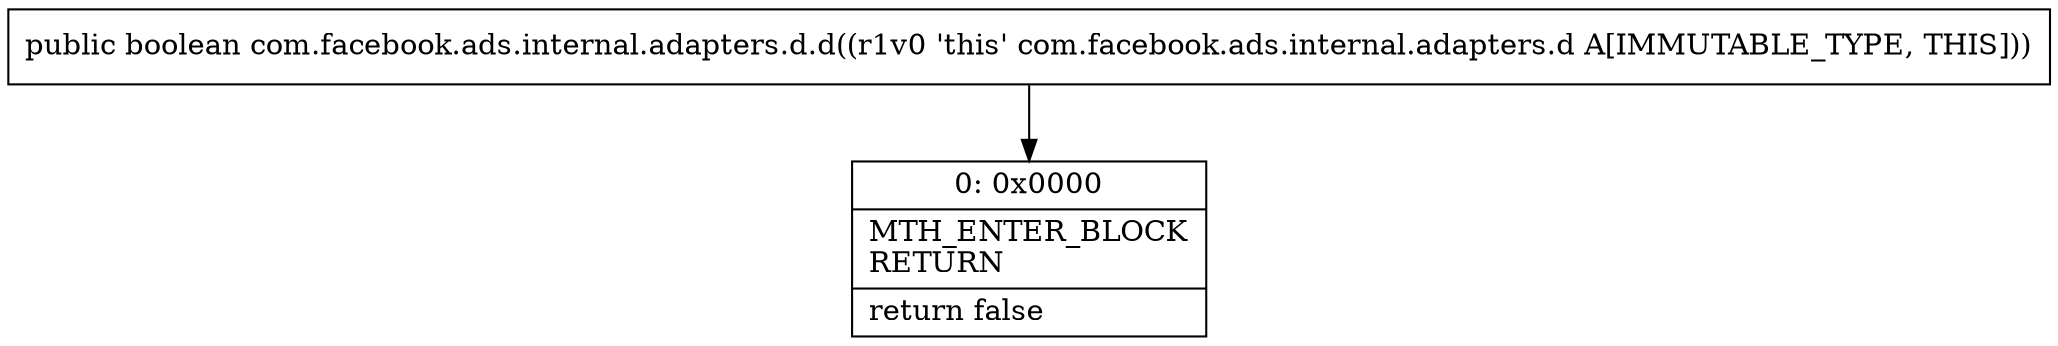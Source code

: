digraph "CFG forcom.facebook.ads.internal.adapters.d.d()Z" {
Node_0 [shape=record,label="{0\:\ 0x0000|MTH_ENTER_BLOCK\lRETURN\l|return false\l}"];
MethodNode[shape=record,label="{public boolean com.facebook.ads.internal.adapters.d.d((r1v0 'this' com.facebook.ads.internal.adapters.d A[IMMUTABLE_TYPE, THIS])) }"];
MethodNode -> Node_0;
}

